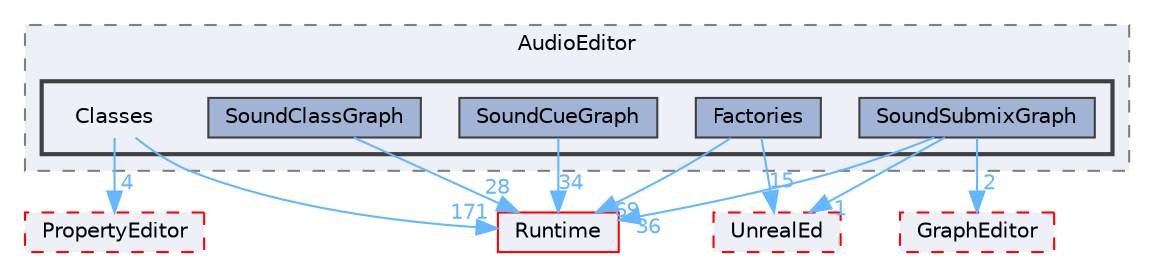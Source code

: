 digraph "Classes"
{
 // INTERACTIVE_SVG=YES
 // LATEX_PDF_SIZE
  bgcolor="transparent";
  edge [fontname=Helvetica,fontsize=10,labelfontname=Helvetica,labelfontsize=10];
  node [fontname=Helvetica,fontsize=10,shape=box,height=0.2,width=0.4];
  compound=true
  subgraph clusterdir_83b957dbc604ab9fd40755e09154c786 {
    graph [ bgcolor="#edf0f7", pencolor="grey50", label="AudioEditor", fontname=Helvetica,fontsize=10 style="filled,dashed", URL="dir_83b957dbc604ab9fd40755e09154c786.html",tooltip=""]
  subgraph clusterdir_a7941fb45790ea681930d0ab34e89c5d {
    graph [ bgcolor="#edf0f7", pencolor="grey25", label="", fontname=Helvetica,fontsize=10 style="filled,bold", URL="dir_a7941fb45790ea681930d0ab34e89c5d.html",tooltip=""]
    dir_a7941fb45790ea681930d0ab34e89c5d [shape=plaintext, label="Classes"];
  dir_5c013e317ff3ab8b38ac9ea42f4e97c5 [label="Factories", fillcolor="#a2b4d6", color="grey25", style="filled", URL="dir_5c013e317ff3ab8b38ac9ea42f4e97c5.html",tooltip=""];
  dir_30914f7922117664b7a6fc750877ca06 [label="SoundClassGraph", fillcolor="#a2b4d6", color="grey25", style="filled", URL="dir_30914f7922117664b7a6fc750877ca06.html",tooltip=""];
  dir_3ba6fa137730a3f71df6c2a50763a05e [label="SoundCueGraph", fillcolor="#a2b4d6", color="grey25", style="filled", URL="dir_3ba6fa137730a3f71df6c2a50763a05e.html",tooltip=""];
  dir_352aab7b8cc21aaf9647d540f47b0715 [label="SoundSubmixGraph", fillcolor="#a2b4d6", color="grey25", style="filled", URL="dir_352aab7b8cc21aaf9647d540f47b0715.html",tooltip=""];
  }
  }
  dir_7536b172fbd480bfd146a1b1acd6856b [label="Runtime", fillcolor="#edf0f7", color="red", style="filled", URL="dir_7536b172fbd480bfd146a1b1acd6856b.html",tooltip=""];
  dir_d1fe7a7be36f79b0b0b08c66e8a279df [label="PropertyEditor", fillcolor="#edf0f7", color="red", style="filled,dashed", URL="dir_d1fe7a7be36f79b0b0b08c66e8a279df.html",tooltip=""];
  dir_d6dfe71a46de762e5d5df277eaa495c7 [label="UnrealEd", fillcolor="#edf0f7", color="red", style="filled,dashed", URL="dir_d6dfe71a46de762e5d5df277eaa495c7.html",tooltip=""];
  dir_ff23abaac86ae0f5bb44f55bc2325045 [label="GraphEditor", fillcolor="#edf0f7", color="red", style="filled,dashed", URL="dir_ff23abaac86ae0f5bb44f55bc2325045.html",tooltip=""];
  dir_a7941fb45790ea681930d0ab34e89c5d->dir_7536b172fbd480bfd146a1b1acd6856b [headlabel="171", labeldistance=1.5 headhref="dir_000187_000984.html" href="dir_000187_000984.html" color="steelblue1" fontcolor="steelblue1"];
  dir_a7941fb45790ea681930d0ab34e89c5d->dir_d1fe7a7be36f79b0b0b08c66e8a279df [headlabel="4", labeldistance=1.5 headhref="dir_000187_000781.html" href="dir_000187_000781.html" color="steelblue1" fontcolor="steelblue1"];
  dir_5c013e317ff3ab8b38ac9ea42f4e97c5->dir_7536b172fbd480bfd146a1b1acd6856b [headlabel="69", labeldistance=1.5 headhref="dir_000391_000984.html" href="dir_000391_000984.html" color="steelblue1" fontcolor="steelblue1"];
  dir_5c013e317ff3ab8b38ac9ea42f4e97c5->dir_d6dfe71a46de762e5d5df277eaa495c7 [headlabel="15", labeldistance=1.5 headhref="dir_000391_001226.html" href="dir_000391_001226.html" color="steelblue1" fontcolor="steelblue1"];
  dir_30914f7922117664b7a6fc750877ca06->dir_7536b172fbd480bfd146a1b1acd6856b [headlabel="28", labeldistance=1.5 headhref="dir_001056_000984.html" href="dir_001056_000984.html" color="steelblue1" fontcolor="steelblue1"];
  dir_3ba6fa137730a3f71df6c2a50763a05e->dir_7536b172fbd480bfd146a1b1acd6856b [headlabel="34", labeldistance=1.5 headhref="dir_001057_000984.html" href="dir_001057_000984.html" color="steelblue1" fontcolor="steelblue1"];
  dir_352aab7b8cc21aaf9647d540f47b0715->dir_7536b172fbd480bfd146a1b1acd6856b [headlabel="36", labeldistance=1.5 headhref="dir_001058_000984.html" href="dir_001058_000984.html" color="steelblue1" fontcolor="steelblue1"];
  dir_352aab7b8cc21aaf9647d540f47b0715->dir_d6dfe71a46de762e5d5df277eaa495c7 [headlabel="1", labeldistance=1.5 headhref="dir_001058_001226.html" href="dir_001058_001226.html" color="steelblue1" fontcolor="steelblue1"];
  dir_352aab7b8cc21aaf9647d540f47b0715->dir_ff23abaac86ae0f5bb44f55bc2325045 [headlabel="2", labeldistance=1.5 headhref="dir_001058_000455.html" href="dir_001058_000455.html" color="steelblue1" fontcolor="steelblue1"];
}
